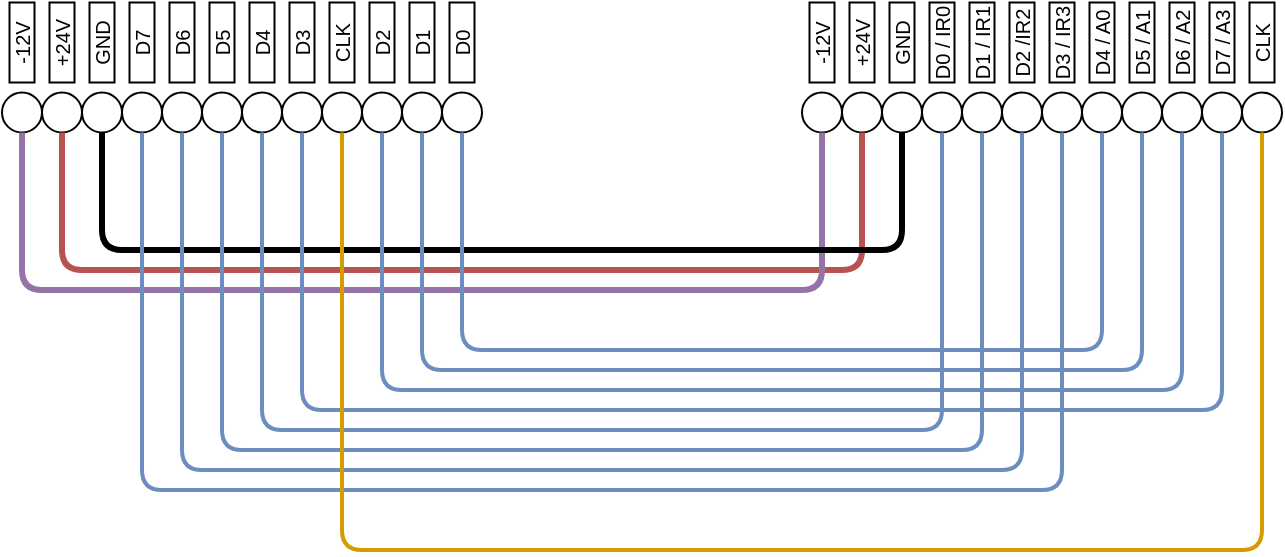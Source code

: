 <mxfile version="25.0.2">
  <diagram name="Page-1" id="P-D2ahaklgin8BOm6uBk">
    <mxGraphModel dx="683" dy="402" grid="1" gridSize="10" guides="1" tooltips="1" connect="1" arrows="1" fold="1" page="1" pageScale="1" pageWidth="850" pageHeight="1100" math="0" shadow="0">
      <root>
        <mxCell id="0" />
        <mxCell id="1" parent="0" />
        <mxCell id="vBK-CKQfydOUYxc_qS5G-1" value="" style="ellipse;whiteSpace=wrap;html=1;aspect=fixed;" parent="1" vertex="1">
          <mxGeometry x="300" y="191.25" width="20" height="20" as="geometry" />
        </mxCell>
        <mxCell id="vBK-CKQfydOUYxc_qS5G-2" value="D0" style="rounded=0;whiteSpace=wrap;html=1;rotation=-90;fontSize=10;" parent="1" vertex="1">
          <mxGeometry x="290" y="160" width="40" height="12.5" as="geometry" />
        </mxCell>
        <mxCell id="vBK-CKQfydOUYxc_qS5G-3" value="" style="ellipse;whiteSpace=wrap;html=1;aspect=fixed;" parent="1" vertex="1">
          <mxGeometry x="140" y="191.25" width="20" height="20" as="geometry" />
        </mxCell>
        <mxCell id="vBK-CKQfydOUYxc_qS5G-4" value="" style="ellipse;whiteSpace=wrap;html=1;aspect=fixed;" parent="1" vertex="1">
          <mxGeometry x="160" y="191.25" width="20" height="20" as="geometry" />
        </mxCell>
        <mxCell id="vBK-CKQfydOUYxc_qS5G-5" value="" style="ellipse;whiteSpace=wrap;html=1;aspect=fixed;" parent="1" vertex="1">
          <mxGeometry x="180" y="191.25" width="20" height="20" as="geometry" />
        </mxCell>
        <mxCell id="vBK-CKQfydOUYxc_qS5G-6" value="" style="ellipse;whiteSpace=wrap;html=1;aspect=fixed;" parent="1" vertex="1">
          <mxGeometry x="200" y="191.25" width="20" height="20" as="geometry" />
        </mxCell>
        <mxCell id="vBK-CKQfydOUYxc_qS5G-7" value="" style="ellipse;whiteSpace=wrap;html=1;aspect=fixed;" parent="1" vertex="1">
          <mxGeometry x="220" y="191.25" width="20" height="20" as="geometry" />
        </mxCell>
        <mxCell id="vBK-CKQfydOUYxc_qS5G-8" value="" style="ellipse;whiteSpace=wrap;html=1;aspect=fixed;" parent="1" vertex="1">
          <mxGeometry x="240" y="191.25" width="20" height="20" as="geometry" />
        </mxCell>
        <mxCell id="vBK-CKQfydOUYxc_qS5G-9" value="" style="ellipse;whiteSpace=wrap;html=1;aspect=fixed;" parent="1" vertex="1">
          <mxGeometry x="260" y="191.25" width="20" height="20" as="geometry" />
        </mxCell>
        <mxCell id="vBK-CKQfydOUYxc_qS5G-10" value="" style="ellipse;whiteSpace=wrap;html=1;aspect=fixed;" parent="1" vertex="1">
          <mxGeometry x="280" y="191.25" width="20" height="20" as="geometry" />
        </mxCell>
        <mxCell id="vBK-CKQfydOUYxc_qS5G-11" value="D7" style="rounded=0;whiteSpace=wrap;html=1;rotation=-90;fontSize=10;" parent="1" vertex="1">
          <mxGeometry x="130" y="160" width="40" height="12.5" as="geometry" />
        </mxCell>
        <mxCell id="vBK-CKQfydOUYxc_qS5G-12" value="D6" style="rounded=0;whiteSpace=wrap;html=1;rotation=-90;fontSize=10;" parent="1" vertex="1">
          <mxGeometry x="150" y="160" width="40" height="12.5" as="geometry" />
        </mxCell>
        <mxCell id="vBK-CKQfydOUYxc_qS5G-13" value="D5" style="rounded=0;whiteSpace=wrap;html=1;rotation=-90;fontSize=10;" parent="1" vertex="1">
          <mxGeometry x="170" y="160" width="40" height="12.5" as="geometry" />
        </mxCell>
        <mxCell id="vBK-CKQfydOUYxc_qS5G-14" value="D4" style="rounded=0;whiteSpace=wrap;html=1;rotation=-90;fontSize=10;" parent="1" vertex="1">
          <mxGeometry x="190" y="160" width="40" height="12.5" as="geometry" />
        </mxCell>
        <mxCell id="vBK-CKQfydOUYxc_qS5G-15" value="D3" style="rounded=0;whiteSpace=wrap;html=1;rotation=-90;fontSize=10;" parent="1" vertex="1">
          <mxGeometry x="210" y="160" width="40" height="12.5" as="geometry" />
        </mxCell>
        <mxCell id="vBK-CKQfydOUYxc_qS5G-16" value="CLK" style="rounded=0;whiteSpace=wrap;html=1;rotation=-90;fontSize=10;" parent="1" vertex="1">
          <mxGeometry x="230" y="160" width="40" height="12.5" as="geometry" />
        </mxCell>
        <mxCell id="vBK-CKQfydOUYxc_qS5G-17" value="D2" style="rounded=0;whiteSpace=wrap;html=1;rotation=-90;fontSize=10;" parent="1" vertex="1">
          <mxGeometry x="250" y="160" width="40" height="12.5" as="geometry" />
        </mxCell>
        <mxCell id="vBK-CKQfydOUYxc_qS5G-18" value="D1" style="rounded=0;whiteSpace=wrap;html=1;rotation=-90;fontSize=10;" parent="1" vertex="1">
          <mxGeometry x="270" y="160" width="40" height="12.5" as="geometry" />
        </mxCell>
        <mxCell id="vBK-CKQfydOUYxc_qS5G-19" value="" style="ellipse;whiteSpace=wrap;html=1;aspect=fixed;" parent="1" vertex="1">
          <mxGeometry x="80" y="191.25" width="20" height="20" as="geometry" />
        </mxCell>
        <mxCell id="vBK-CKQfydOUYxc_qS5G-20" value="" style="ellipse;whiteSpace=wrap;html=1;aspect=fixed;" parent="1" vertex="1">
          <mxGeometry x="100" y="191.25" width="20" height="20" as="geometry" />
        </mxCell>
        <mxCell id="vBK-CKQfydOUYxc_qS5G-21" value="" style="ellipse;whiteSpace=wrap;html=1;aspect=fixed;" parent="1" vertex="1">
          <mxGeometry x="120" y="191.25" width="20" height="20" as="geometry" />
        </mxCell>
        <mxCell id="vBK-CKQfydOUYxc_qS5G-22" value="-12V" style="rounded=0;whiteSpace=wrap;html=1;rotation=-90;fontSize=10;" parent="1" vertex="1">
          <mxGeometry x="70" y="160" width="40" height="12.5" as="geometry" />
        </mxCell>
        <mxCell id="vBK-CKQfydOUYxc_qS5G-23" value="+24V" style="rounded=0;whiteSpace=wrap;html=1;rotation=-90;fontSize=10;" parent="1" vertex="1">
          <mxGeometry x="90" y="160" width="40" height="12.5" as="geometry" />
        </mxCell>
        <mxCell id="vBK-CKQfydOUYxc_qS5G-24" value="GND" style="rounded=0;whiteSpace=wrap;html=1;rotation=-90;fontSize=10;" parent="1" vertex="1">
          <mxGeometry x="110" y="160" width="40" height="12.5" as="geometry" />
        </mxCell>
        <mxCell id="vBK-CKQfydOUYxc_qS5G-25" value="" style="ellipse;whiteSpace=wrap;html=1;aspect=fixed;" parent="1" vertex="1">
          <mxGeometry x="700" y="191.25" width="20" height="20" as="geometry" />
        </mxCell>
        <mxCell id="vBK-CKQfydOUYxc_qS5G-26" value="CLK" style="rounded=0;whiteSpace=wrap;html=1;rotation=-90;fontSize=10;" parent="1" vertex="1">
          <mxGeometry x="690" y="160" width="40" height="12.5" as="geometry" />
        </mxCell>
        <mxCell id="vBK-CKQfydOUYxc_qS5G-27" value="" style="ellipse;whiteSpace=wrap;html=1;aspect=fixed;" parent="1" vertex="1">
          <mxGeometry x="540" y="191.25" width="20" height="20" as="geometry" />
        </mxCell>
        <mxCell id="vBK-CKQfydOUYxc_qS5G-28" value="" style="ellipse;whiteSpace=wrap;html=1;aspect=fixed;" parent="1" vertex="1">
          <mxGeometry x="560" y="191.25" width="20" height="20" as="geometry" />
        </mxCell>
        <mxCell id="vBK-CKQfydOUYxc_qS5G-29" value="" style="ellipse;whiteSpace=wrap;html=1;aspect=fixed;" parent="1" vertex="1">
          <mxGeometry x="580" y="191.25" width="20" height="20" as="geometry" />
        </mxCell>
        <mxCell id="vBK-CKQfydOUYxc_qS5G-30" value="" style="ellipse;whiteSpace=wrap;html=1;aspect=fixed;" parent="1" vertex="1">
          <mxGeometry x="600" y="191.25" width="20" height="20" as="geometry" />
        </mxCell>
        <mxCell id="vBK-CKQfydOUYxc_qS5G-31" value="" style="ellipse;whiteSpace=wrap;html=1;aspect=fixed;" parent="1" vertex="1">
          <mxGeometry x="620" y="191.25" width="20" height="20" as="geometry" />
        </mxCell>
        <mxCell id="vBK-CKQfydOUYxc_qS5G-32" value="" style="ellipse;whiteSpace=wrap;html=1;aspect=fixed;" parent="1" vertex="1">
          <mxGeometry x="640" y="191.25" width="20" height="20" as="geometry" />
        </mxCell>
        <mxCell id="vBK-CKQfydOUYxc_qS5G-33" value="" style="ellipse;whiteSpace=wrap;html=1;aspect=fixed;" parent="1" vertex="1">
          <mxGeometry x="660" y="191.25" width="20" height="20" as="geometry" />
        </mxCell>
        <mxCell id="vBK-CKQfydOUYxc_qS5G-34" value="" style="ellipse;whiteSpace=wrap;html=1;aspect=fixed;" parent="1" vertex="1">
          <mxGeometry x="680" y="191.25" width="20" height="20" as="geometry" />
        </mxCell>
        <mxCell id="vBK-CKQfydOUYxc_qS5G-35" value="D0 / IR0" style="rounded=0;whiteSpace=wrap;html=1;rotation=-90;fontSize=10;" parent="1" vertex="1">
          <mxGeometry x="530" y="160" width="40" height="12.5" as="geometry" />
        </mxCell>
        <mxCell id="vBK-CKQfydOUYxc_qS5G-36" value="D1 / IR1" style="rounded=0;whiteSpace=wrap;html=1;rotation=-90;fontSize=10;" parent="1" vertex="1">
          <mxGeometry x="550" y="160" width="40" height="12.5" as="geometry" />
        </mxCell>
        <mxCell id="vBK-CKQfydOUYxc_qS5G-37" value="D2 /IR2" style="rounded=0;whiteSpace=wrap;html=1;rotation=-90;fontSize=10;" parent="1" vertex="1">
          <mxGeometry x="570" y="160" width="40" height="12.5" as="geometry" />
        </mxCell>
        <mxCell id="vBK-CKQfydOUYxc_qS5G-38" value="D3 / IR3" style="rounded=0;whiteSpace=wrap;html=1;rotation=-90;fontSize=10;" parent="1" vertex="1">
          <mxGeometry x="590" y="160" width="40" height="12.5" as="geometry" />
        </mxCell>
        <mxCell id="vBK-CKQfydOUYxc_qS5G-39" value="D4 / A0" style="rounded=0;whiteSpace=wrap;html=1;rotation=-90;fontSize=10;" parent="1" vertex="1">
          <mxGeometry x="610" y="160" width="40" height="12.5" as="geometry" />
        </mxCell>
        <mxCell id="vBK-CKQfydOUYxc_qS5G-40" value="D5 / A1" style="rounded=0;whiteSpace=wrap;html=1;rotation=-90;fontSize=10;" parent="1" vertex="1">
          <mxGeometry x="630" y="160" width="40" height="12.5" as="geometry" />
        </mxCell>
        <mxCell id="vBK-CKQfydOUYxc_qS5G-41" value="D6 / A2" style="rounded=0;whiteSpace=wrap;html=1;rotation=-90;fontSize=10;" parent="1" vertex="1">
          <mxGeometry x="650" y="160" width="40" height="12.5" as="geometry" />
        </mxCell>
        <mxCell id="vBK-CKQfydOUYxc_qS5G-42" value="D7 / A3" style="rounded=0;whiteSpace=wrap;html=1;rotation=-90;fontSize=10;" parent="1" vertex="1">
          <mxGeometry x="670" y="160" width="40" height="12.5" as="geometry" />
        </mxCell>
        <mxCell id="vBK-CKQfydOUYxc_qS5G-43" value="" style="ellipse;whiteSpace=wrap;html=1;aspect=fixed;" parent="1" vertex="1">
          <mxGeometry x="480" y="191.25" width="20" height="20" as="geometry" />
        </mxCell>
        <mxCell id="vBK-CKQfydOUYxc_qS5G-44" value="" style="ellipse;whiteSpace=wrap;html=1;aspect=fixed;" parent="1" vertex="1">
          <mxGeometry x="500" y="191.25" width="20" height="20" as="geometry" />
        </mxCell>
        <mxCell id="vBK-CKQfydOUYxc_qS5G-45" value="" style="ellipse;whiteSpace=wrap;html=1;aspect=fixed;" parent="1" vertex="1">
          <mxGeometry x="520" y="191.25" width="20" height="20" as="geometry" />
        </mxCell>
        <mxCell id="vBK-CKQfydOUYxc_qS5G-46" value="-12V" style="rounded=0;whiteSpace=wrap;html=1;rotation=-90;fontSize=10;" parent="1" vertex="1">
          <mxGeometry x="470" y="160" width="40" height="12.5" as="geometry" />
        </mxCell>
        <mxCell id="vBK-CKQfydOUYxc_qS5G-47" value="+24V" style="rounded=0;whiteSpace=wrap;html=1;rotation=-90;fontSize=10;" parent="1" vertex="1">
          <mxGeometry x="490" y="160" width="40" height="12.5" as="geometry" />
        </mxCell>
        <mxCell id="vBK-CKQfydOUYxc_qS5G-48" value="GND" style="rounded=0;whiteSpace=wrap;html=1;rotation=-90;fontSize=10;" parent="1" vertex="1">
          <mxGeometry x="510" y="160" width="40" height="12.5" as="geometry" />
        </mxCell>
        <mxCell id="vBK-CKQfydOUYxc_qS5G-49" value="" style="endArrow=none;html=1;rounded=1;strokeWidth=3;fillColor=#f8cecc;strokeColor=#b85450;exitX=0.5;exitY=1;exitDx=0;exitDy=0;entryX=0.5;entryY=1;entryDx=0;entryDy=0;curved=0;" parent="1" source="vBK-CKQfydOUYxc_qS5G-20" target="vBK-CKQfydOUYxc_qS5G-44" edge="1">
          <mxGeometry width="50" height="50" relative="1" as="geometry">
            <mxPoint x="540" y="420" as="sourcePoint" />
            <mxPoint x="590" y="370" as="targetPoint" />
            <Array as="points">
              <mxPoint x="110" y="280" />
              <mxPoint x="510" y="280" />
            </Array>
          </mxGeometry>
        </mxCell>
        <mxCell id="vBK-CKQfydOUYxc_qS5G-50" value="" style="endArrow=none;html=1;rounded=1;fillColor=#e1d5e7;strokeColor=#9673a6;strokeWidth=3;curved=0;exitX=0.5;exitY=1;exitDx=0;exitDy=0;entryX=0.5;entryY=1;entryDx=0;entryDy=0;" parent="1" source="vBK-CKQfydOUYxc_qS5G-19" target="vBK-CKQfydOUYxc_qS5G-43" edge="1">
          <mxGeometry width="50" height="50" relative="1" as="geometry">
            <mxPoint x="540" y="420" as="sourcePoint" />
            <mxPoint x="590" y="370" as="targetPoint" />
            <Array as="points">
              <mxPoint x="90" y="290" />
              <mxPoint x="490" y="290" />
            </Array>
          </mxGeometry>
        </mxCell>
        <mxCell id="vBK-CKQfydOUYxc_qS5G-51" value="" style="endArrow=none;html=1;rounded=1;curved=0;strokeWidth=3;exitX=0.5;exitY=1;exitDx=0;exitDy=0;entryX=0.5;entryY=1;entryDx=0;entryDy=0;" parent="1" source="vBK-CKQfydOUYxc_qS5G-21" target="vBK-CKQfydOUYxc_qS5G-45" edge="1">
          <mxGeometry width="50" height="50" relative="1" as="geometry">
            <mxPoint x="540" y="420" as="sourcePoint" />
            <mxPoint x="590" y="370" as="targetPoint" />
            <Array as="points">
              <mxPoint x="130" y="270" />
              <mxPoint x="530" y="270" />
            </Array>
          </mxGeometry>
        </mxCell>
        <mxCell id="vBK-CKQfydOUYxc_qS5G-52" value="" style="endArrow=none;html=1;rounded=1;fillColor=#dae8fc;strokeColor=#6c8ebf;strokeWidth=2;exitX=0.5;exitY=1;exitDx=0;exitDy=0;curved=0;entryX=0.5;entryY=1;entryDx=0;entryDy=0;" parent="1" source="vBK-CKQfydOUYxc_qS5G-1" target="vBK-CKQfydOUYxc_qS5G-31" edge="1">
          <mxGeometry width="50" height="50" relative="1" as="geometry">
            <mxPoint x="540" y="420" as="sourcePoint" />
            <mxPoint x="610" y="240" as="targetPoint" />
            <Array as="points">
              <mxPoint x="310" y="320" />
              <mxPoint x="630" y="320" />
            </Array>
          </mxGeometry>
        </mxCell>
        <mxCell id="vBK-CKQfydOUYxc_qS5G-53" value="" style="endArrow=none;html=1;rounded=1;strokeWidth=2;curved=0;fillColor=#dae8fc;strokeColor=#6c8ebf;exitX=0.5;exitY=1;exitDx=0;exitDy=0;entryX=0.5;entryY=1;entryDx=0;entryDy=0;" parent="1" source="vBK-CKQfydOUYxc_qS5G-10" target="vBK-CKQfydOUYxc_qS5G-32" edge="1">
          <mxGeometry width="50" height="50" relative="1" as="geometry">
            <mxPoint x="450" y="340" as="sourcePoint" />
            <mxPoint x="590" y="240" as="targetPoint" />
            <Array as="points">
              <mxPoint x="290" y="330" />
              <mxPoint x="650" y="330" />
            </Array>
          </mxGeometry>
        </mxCell>
        <mxCell id="vBK-CKQfydOUYxc_qS5G-54" value="" style="endArrow=none;html=1;rounded=1;strokeWidth=2;curved=0;fillColor=#dae8fc;strokeColor=#6c8ebf;exitX=0.5;exitY=1;exitDx=0;exitDy=0;entryX=0.5;entryY=1;entryDx=0;entryDy=0;" parent="1" source="vBK-CKQfydOUYxc_qS5G-9" target="vBK-CKQfydOUYxc_qS5G-33" edge="1">
          <mxGeometry width="50" height="50" relative="1" as="geometry">
            <mxPoint x="450" y="340" as="sourcePoint" />
            <mxPoint x="570" y="240" as="targetPoint" />
            <Array as="points">
              <mxPoint x="270" y="340" />
              <mxPoint x="670" y="340" />
            </Array>
          </mxGeometry>
        </mxCell>
        <mxCell id="vBK-CKQfydOUYxc_qS5G-55" value="" style="endArrow=none;html=1;rounded=1;exitX=0.5;exitY=1;exitDx=0;exitDy=0;fillColor=#dae8fc;strokeColor=#6c8ebf;strokeWidth=2;curved=0;entryX=0.5;entryY=1;entryDx=0;entryDy=0;" parent="1" source="vBK-CKQfydOUYxc_qS5G-7" target="vBK-CKQfydOUYxc_qS5G-34" edge="1">
          <mxGeometry width="50" height="50" relative="1" as="geometry">
            <mxPoint x="450" y="340" as="sourcePoint" />
            <mxPoint x="550" y="240" as="targetPoint" />
            <Array as="points">
              <mxPoint x="230" y="350" />
              <mxPoint x="690" y="350" />
            </Array>
          </mxGeometry>
        </mxCell>
        <mxCell id="vBK-CKQfydOUYxc_qS5G-56" value="" style="endArrow=none;html=1;rounded=1;exitX=0.5;exitY=1;exitDx=0;exitDy=0;fillColor=#dae8fc;strokeColor=#6c8ebf;strokeWidth=2;curved=0;entryX=0.5;entryY=1;entryDx=0;entryDy=0;" parent="1" source="vBK-CKQfydOUYxc_qS5G-6" target="vBK-CKQfydOUYxc_qS5G-27" edge="1">
          <mxGeometry width="50" height="50" relative="1" as="geometry">
            <mxPoint x="450" y="340" as="sourcePoint" />
            <mxPoint x="690" y="240" as="targetPoint" />
            <Array as="points">
              <mxPoint x="210" y="360" />
              <mxPoint x="550" y="360" />
            </Array>
          </mxGeometry>
        </mxCell>
        <mxCell id="vBK-CKQfydOUYxc_qS5G-57" value="" style="endArrow=none;html=1;rounded=1;exitX=0.5;exitY=1;exitDx=0;exitDy=0;fillColor=#dae8fc;strokeColor=#6c8ebf;strokeWidth=2;curved=0;entryX=0.5;entryY=1;entryDx=0;entryDy=0;" parent="1" source="vBK-CKQfydOUYxc_qS5G-5" target="vBK-CKQfydOUYxc_qS5G-28" edge="1">
          <mxGeometry width="50" height="50" relative="1" as="geometry">
            <mxPoint x="450" y="340" as="sourcePoint" />
            <mxPoint x="670" y="240" as="targetPoint" />
            <Array as="points">
              <mxPoint x="190" y="370" />
              <mxPoint x="570" y="370" />
            </Array>
          </mxGeometry>
        </mxCell>
        <mxCell id="vBK-CKQfydOUYxc_qS5G-58" value="" style="endArrow=none;html=1;rounded=1;exitX=0.5;exitY=1;exitDx=0;exitDy=0;fillColor=#dae8fc;strokeColor=#6c8ebf;strokeWidth=2;curved=0;entryX=0.5;entryY=1;entryDx=0;entryDy=0;" parent="1" source="vBK-CKQfydOUYxc_qS5G-4" target="vBK-CKQfydOUYxc_qS5G-29" edge="1">
          <mxGeometry width="50" height="50" relative="1" as="geometry">
            <mxPoint x="450" y="340" as="sourcePoint" />
            <mxPoint x="650" y="240" as="targetPoint" />
            <Array as="points">
              <mxPoint x="170" y="380" />
              <mxPoint x="590" y="380" />
            </Array>
          </mxGeometry>
        </mxCell>
        <mxCell id="vBK-CKQfydOUYxc_qS5G-59" value="" style="endArrow=none;html=1;rounded=1;exitX=0.5;exitY=1;exitDx=0;exitDy=0;fillColor=#dae8fc;strokeColor=#6c8ebf;strokeWidth=2;curved=0;entryX=0.5;entryY=1;entryDx=0;entryDy=0;" parent="1" source="vBK-CKQfydOUYxc_qS5G-3" target="vBK-CKQfydOUYxc_qS5G-30" edge="1">
          <mxGeometry width="50" height="50" relative="1" as="geometry">
            <mxPoint x="450" y="340" as="sourcePoint" />
            <mxPoint x="630" y="240" as="targetPoint" />
            <Array as="points">
              <mxPoint x="150" y="390" />
              <mxPoint x="610" y="390" />
            </Array>
          </mxGeometry>
        </mxCell>
        <mxCell id="vBK-CKQfydOUYxc_qS5G-60" value="" style="endArrow=none;html=1;rounded=1;fillColor=#ffe6cc;strokeColor=#d79b00;strokeWidth=2;curved=0;entryX=0.5;entryY=1;entryDx=0;entryDy=0;exitX=0.5;exitY=1;exitDx=0;exitDy=0;" parent="1" source="vBK-CKQfydOUYxc_qS5G-8" target="vBK-CKQfydOUYxc_qS5G-25" edge="1">
          <mxGeometry width="50" height="50" relative="1" as="geometry">
            <mxPoint x="450" y="340" as="sourcePoint" />
            <mxPoint x="500" y="290" as="targetPoint" />
            <Array as="points">
              <mxPoint x="250" y="420" />
              <mxPoint x="710" y="420" />
            </Array>
          </mxGeometry>
        </mxCell>
      </root>
    </mxGraphModel>
  </diagram>
</mxfile>
